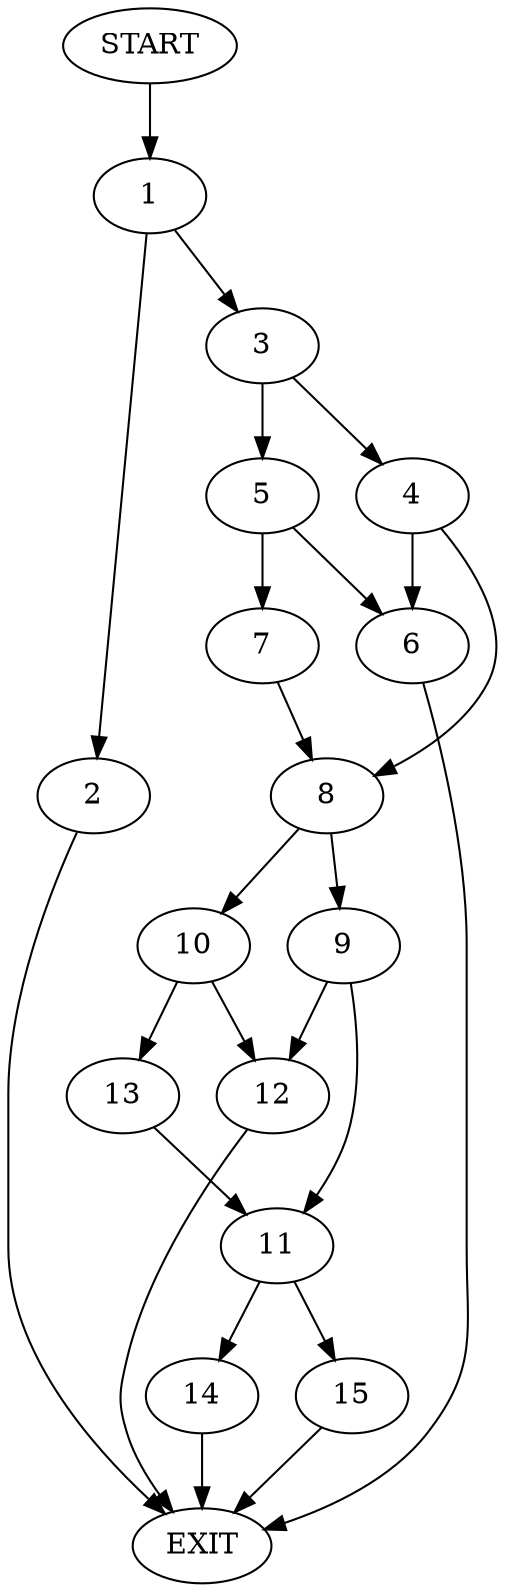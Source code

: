 digraph {
0 [label="START"]
16 [label="EXIT"]
0 -> 1
1 -> 2
1 -> 3
3 -> 4
3 -> 5
2 -> 16
5 -> 6
5 -> 7
4 -> 6
4 -> 8
6 -> 16
7 -> 8
8 -> 9
8 -> 10
9 -> 11
9 -> 12
10 -> 13
10 -> 12
12 -> 16
13 -> 11
11 -> 14
11 -> 15
15 -> 16
14 -> 16
}
